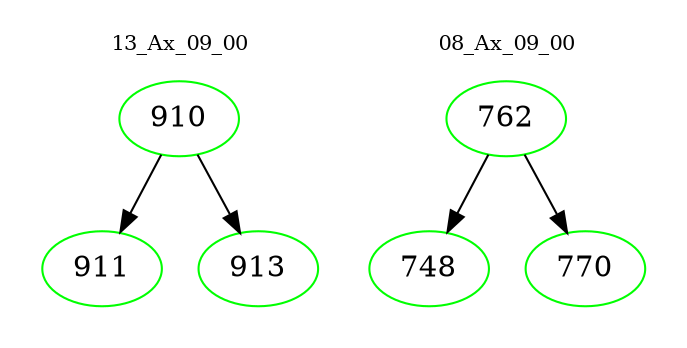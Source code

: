 digraph{
subgraph cluster_0 {
color = white
label = "13_Ax_09_00";
fontsize=10;
T0_910 [label="910", color="green"]
T0_910 -> T0_911 [color="black"]
T0_911 [label="911", color="green"]
T0_910 -> T0_913 [color="black"]
T0_913 [label="913", color="green"]
}
subgraph cluster_1 {
color = white
label = "08_Ax_09_00";
fontsize=10;
T1_762 [label="762", color="green"]
T1_762 -> T1_748 [color="black"]
T1_748 [label="748", color="green"]
T1_762 -> T1_770 [color="black"]
T1_770 [label="770", color="green"]
}
}
